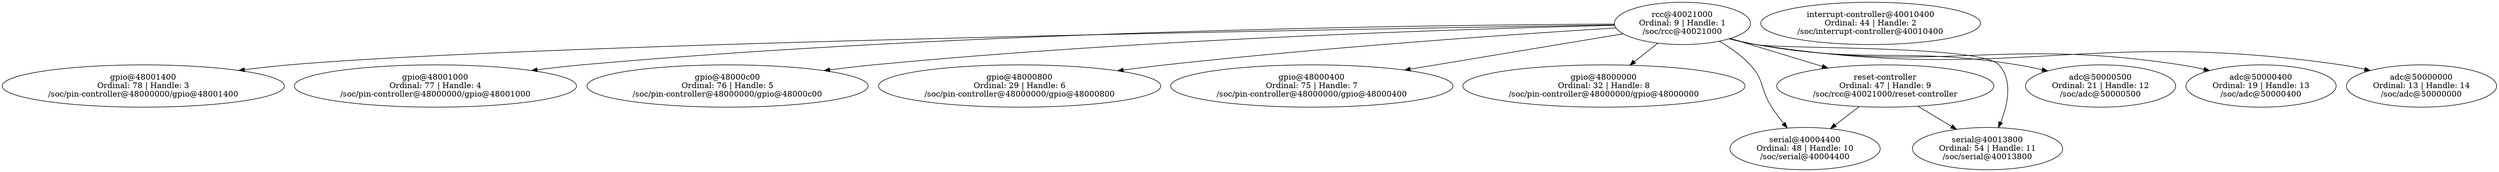 // /Users/andrewelsayeh/zephyrproject/app/illumicharge_firmware/build/zephyr/zephyr_pre0.elf
digraph "Device dependency graph" {
	9 [label="rcc@40021000\nOrdinal: 9 | Handle: 1\n/soc/rcc@40021000"]
	44 [label="interrupt-controller@40010400\nOrdinal: 44 | Handle: 2\n/soc/interrupt-controller@40010400"]
	78 [label="gpio@48001400\nOrdinal: 78 | Handle: 3\n/soc/pin-controller@48000000/gpio@48001400"]
	77 [label="gpio@48001000\nOrdinal: 77 | Handle: 4\n/soc/pin-controller@48000000/gpio@48001000"]
	76 [label="gpio@48000c00\nOrdinal: 76 | Handle: 5\n/soc/pin-controller@48000000/gpio@48000c00"]
	29 [label="gpio@48000800\nOrdinal: 29 | Handle: 6\n/soc/pin-controller@48000000/gpio@48000800"]
	75 [label="gpio@48000400\nOrdinal: 75 | Handle: 7\n/soc/pin-controller@48000000/gpio@48000400"]
	32 [label="gpio@48000000\nOrdinal: 32 | Handle: 8\n/soc/pin-controller@48000000/gpio@48000000"]
	47 [label="reset-controller\nOrdinal: 47 | Handle: 9\n/soc/rcc@40021000/reset-controller"]
	48 [label="serial@40004400\nOrdinal: 48 | Handle: 10\n/soc/serial@40004400"]
	54 [label="serial@40013800\nOrdinal: 54 | Handle: 11\n/soc/serial@40013800"]
	21 [label="adc@50000500\nOrdinal: 21 | Handle: 12\n/soc/adc@50000500"]
	19 [label="adc@50000400\nOrdinal: 19 | Handle: 13\n/soc/adc@50000400"]
	13 [label="adc@50000000\nOrdinal: 13 | Handle: 14\n/soc/adc@50000000"]
	9 -> 47
	9 -> 19
	9 -> 21
	9 -> 13
	9 -> 75
	9 -> 48
	9 -> 32
	9 -> 78
	9 -> 54
	9 -> 29
	9 -> 77
	9 -> 76
	47 -> 54
	47 -> 48
}
